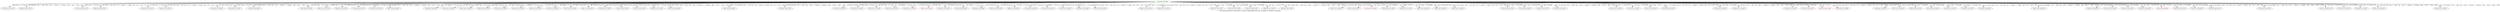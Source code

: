 digraph {
	overlap=false
	label="Tree exploration for K=2 arms and M=2 players using Selfish UCB Ubar, for depth=4 : 99 leafs, 4 absorbing"
	0 [label="[[0/0,0/0], [0/0,0/0]]" color=green]
	1 [label="[[1/2,0/2], [0/1,2/3]]"]
	0 -> 1 [label="µ1µ2^2(µ1 - 1)^2(1-µ2)/4" color=black]
	2 [label="[[0/2,0/2], [0/1,1/3]]"]
	0 -> 2 [label="µ2(1-µ1)(5µ1^2µ2^2 - 10µ1^2µ2 + 5µ1^2 - 10µ1µ2^2 + 20µ1µ2 - 10µ1 + 5µ2^2 - 10µ2 + 6)/8" color=black]
	3 [label="[[1/2,1/2], [0/2,1/2]]"]
	0 -> 3 [label="µ1µ2^2(µ1 - 1)^3(1-µ2)^2/8" color=black]
	4 [label="[[0/2,0/2], [0/2,0/2]]"]
	0 -> 4 [label="(µ1^2µ2^2 - 2µ1^2µ2 + µ1^2 - 2µ1µ2^2 + 4µ1µ2 - 2µ1 + µ2^2 - 2µ2 + 2)^2/4" color=black]
	5 [label="[[1/2,2/2], [1/2,1/2]]"]
	0 -> 5 [label="µ1^2µ2^3(µ1 - 1)^2(1-µ2)/4" color=black]
	6 [label="[[1/2,1/2], [1/2,1/2]]"]
	0 -> 6 [label="µ1^2µ2^2(µ1^2µ2^2 - 2µ1^2µ2 + µ1^2 - 2µ1µ2^2 + 4µ1µ2 - 2µ1 + µ2^2 - 2µ2 + 2)/4" color=black]
	7 [label="[[2/2,2/2], [1/2,0/2]]"]
	0 -> 7 [label="-µ1^3µ2^2(1-µ1)(1-µ2)^2/8" color=black]
	8 [label="[[1/2,0/2], [1/2,2/2]]"]
	0 -> 8 [label="µ1^2µ2^2(µ1  1)^2(1-µ2)^2/8" color=black]
	9 [label="[[1/3,0/1], [0/2,0/2]]"]
	0 -> 9 [label="µ1(1-µ2)(5µ1^2µ2^2 - 10µ1^2µ2 + 5µ1^2 - 10µ1µ2^2 + 20µ1µ2 - 10µ1 + 5µ2^2 - 10µ2 + 6)/8" color=black]
	10 [label="[[0/1,3/3], [2/3,0/1]]"]
	0 -> 10 [label="5µ1^2µ2^3(µ1 - 1)^2(1-µ2)/4" color=black]
	11 [label="[[0/1,2/3], [1/2,1/2]]"]
	0 -> 11 [label="µ1µ2^3(µ1 - 1)^2/2" color=black]
	12 [label="[[2/3,0/1], [0/2,1/2]]"]
	0 -> 12 [label="-µ1^2µ2(1-µ1)(1-µ2)^2/4" color=black]
	13 [label="[[1/2,0/2], [2/2,1/2]]"]
	0 -> 13 [label="µ1^3µ2(1-µ1)(1-µ2)^3/8" color=black]
	14 [label="[[1/2,0/2], [0/1,1/3]]"]
	0 -> 14 [label="µ1µ2(µ1  1)^2(1-µ2)^2/4" color=black]
	15 [label="[[0/1,1/3], [0/2,0/2]]"]
	0 -> 15 [label="µ2(1-µ1)(5µ1^2µ2^2 - 10µ1^2µ2 + 5µ1^2 - 10µ1µ2^2 + 20µ1µ2 - 10µ1 + 5µ2^2 - 10µ2 + 6)/8" color=black]
	16 [label="[[0/2,0/2], [2/2,1/2]]"]
	0 -> 16 [label="µ1^2µ2(µ1 - 1)^2(1-µ2)^3/4" color=black]
	17 [label="[[2/2,2/2], [1/2,2/2]]"]
	0 -> 17 [label="µ1^3µ2^4(1-µ1)/4" color=black]
	18 [label="[[0/1,2/3], [1/2,0/2]]"]
	0 -> 18 [label="µ1µ2^2(µ1 - 1)^2(1-µ2)/4" color=black]
	19 [label="[[3/3,0/1], [0/1,1/3]]"]
	0 -> 19 [label="3µ1^3µ2(1-µ1)(1-µ2)^3/4" color=black]
	20 [label="[[2/2,1/2], [1/2,2/2]]"]
	0 -> 20 [label="µ1^3µ2^3(1-µ1)(1-µ2)/4" color=black]
	21 [label="[[0/2,1/2], [1/3,0/1]]"]
	0 -> 21 [label="µ1µ2(µ1  1)^2(1-µ2)^2/4" color=black]
	22 [label="[[0/1,2/3], [2/2,1/2]]"]
	0 -> 22 [label="µ1^2µ2^3(1-µ1)/2" color=black]
	23 [label="[[1/2,1/2], [2/3,0/1]]"]
	0 -> 23 [label="µ1^3µ2(µ2 - 1)^2/2" color=black]
	24 [label="[[1/2,1/2], [2/2,1/2]]"]
	0 -> 24 [label="-µ1^3µ2^2(1-µ1)(1-µ2)^2/4" color=black]
	25 [label="[[0/1,1/3], [3/3,0/1]]"]
	0 -> 25 [label="3µ1^3µ2(1-µ1)(1-µ2)^3/4" color=black]
	26 [label="[[1/3,0/1], [1/2,2/2]]"]
	0 -> 26 [label="5µ1^2µ2^2(1-µ1)(1-µ2)/8" color=black]
	27 [label="[[0/1,1/3], [2/2,1/2]]"]
	0 -> 27 [label="5µ1^2µ2^2(1-µ1)(1-µ2)/8" color=black]
	28 [label="[[2/2,1/2], [1/2,1/2]]"]
	0 -> 28 [label="-µ1^3µ2^2(1-µ1)(1-µ2)^2/4" color=black]
	29 [label="[[0/2,1/2], [1/2,1/2]]"]
	0 -> 29 [label="µ1µ2^2(µ1 - 1)^3(1-µ2)^2/8" color=black]
	30 [label="[[0/1,2/3], [2/3,0/1]]"]
	0 -> 30 [label="µ1^2µ2^2(25µ1^2µ2^2 - 50µ1^2µ2 + 25µ1^2 - 50µ1µ2^2 + 100µ1µ2 - 50µ1 + 25µ2^2 - 50µ2 + 26)/8" color=black]
	31 [label="[[0/2,1/2], [0/2,0/2]]"]
	0 -> 31 [label="µ2(µ1 - 1)^2(1-µ2)(µ1^2µ2^2 - 2µ1^2µ2 + µ1^2 - 2µ1µ2^2 + 4µ1µ2 - 2µ1 + µ2^2 - 2µ2 + 2)/8" color=black]
	32 [label="[[2/3,0/1], [0/1,1/3]]"]
	0 -> 32 [label="µ1^2µ2(1-µ2)(15µ1^2µ2^2 - 30µ1^2µ2 + 15µ1^2 - 30µ1µ2^2 + 60µ1µ2 - 30µ1 + 15µ2^2 - 30µ2 + 16)/8" color=black]
	33 [label="[[1/2,2/2], [2/3,0/1]]"]
	0 -> 33 [label="µ1^3µ2^2(1-µ2)/2" color=black]
	34 [label="[[1/2,2/2], [1/2,0/2]]"]
	0 -> 34 [label="µ1^2µ2^2(µ1  1)^2(1-µ2)^2/8" color=black]
	35 [label="[[0/2,1/2], [2/2,1/2]]"]
	0 -> 35 [label="µ1^2µ2^2(µ1  1)^2(1-µ2)^2/8" color=black]
	36 [label="[[1/2,1/2], [1/2,0/2]]"]
	0 -> 36 [label="µ1^2µ2(µ1 - 1)^2(1-µ2)^3/8" color=black]
	37 [label="[[1/2,2/2], [2/2,2/2]]"]
	0 -> 37 [label="µ1^3µ2^4(1-µ1)/4" color=black]
	38 [label="[[2/2,1/2], [2/2,1/2]]" color=red]
	0 -> 38 [label="µ1^4µ2^2(µ2 - 1)^2/4" color=black]
	39 [label="[[3/3,0/1], [0/1,2/3]]"]
	0 -> 39 [label="-5µ1^3µ2^2(1-µ1)(1-µ2)^2/4" color=black]
	40 [label="[[2/2,1/2], [0/2,0/2]]"]
	0 -> 40 [label="µ1^2µ2(µ1 - 1)^2(1-µ2)^3/4" color=black]
	41 [label="[[2/3,0/1], [0/2,0/2]]"]
	0 -> 41 [label="µ1^2(1-µ1)(1-µ2)^3/2" color=black]
	42 [label="[[3/3,0/1], [0/1,3/3]]"]
	0 -> 42 [label="µ1^3µ2^3(1-µ1)(1-µ2)/2" color=black]
	43 [label="[[0/1,2/3], [0/2,0/2]]"]
	0 -> 43 [label="µ2^2(µ1  1)^3(1-µ2)/2" color=black]
	44 [label="[[1/2,0/2], [2/2,2/2]]"]
	0 -> 44 [label="-µ1^3µ2^2(1-µ1)(1-µ2)^2/8" color=black]
	45 [label="[[1/3,0/1], [0/2,1/2]]"]
	0 -> 45 [label="µ1µ2(µ1  1)^2(1-µ2)^2/4" color=black]
	46 [label="[[1/2,1/2], [1/3,0/1]]"]
	0 -> 46 [label="-5µ1^2µ2(1-µ1)(1-µ2)^2/8" color=black]
	47 [label="[[1/3,0/1], [0/1,3/3]]"]
	0 -> 47 [label="3µ1µ2^3(µ1  1)^3(1-µ2)/4" color=black]
	48 [label="[[1/2,1/2], [0/2,0/2]]"]
	0 -> 48 [label="µ1µ2(1-µ1)(1-µ2)(µ1^2µ2^2 - 2µ1^2µ2 + µ1^2 - 2µ1µ2^2 + 4µ1µ2 - 2µ1 + µ2^2 - 2µ2 + 2)/4" color=black]
	49 [label="[[0/2,1/2], [1/2,2/2]]"]
	0 -> 49 [label="µ1µ2^3(µ1  1)^3(1-µ2)/8" color=black]
	50 [label="[[0/2,0/2], [1/2,1/2]]"]
	0 -> 50 [label="µ1µ2(1-µ1)(1-µ2)(µ1^2µ2^2 - 2µ1^2µ2 + µ1^2 - 2µ1µ2^2 + 4µ1µ2 - 2µ1 + µ2^2 - 2µ2 + 2)/4" color=black]
	51 [label="[[0/1,1/3], [1/2,1/2]]"]
	0 -> 51 [label="5µ1µ2^2(µ1 - 1)^2(1-µ2)/8" color=black]
	52 [label="[[2/2,1/2], [0/1,1/3]]"]
	0 -> 52 [label="5µ1^2µ2^2(1-µ1)(1-µ2)/8" color=black]
	53 [label="[[1/2,2/2], [0/2,1/2]]"]
	0 -> 53 [label="µ1µ2^3(µ1  1)^3(1-µ2)/8" color=black]
	54 [label="[[0/2,0/2], [2/2,2/2]]"]
	0 -> 54 [label="µ1^2µ2^2(µ1  1)^2(1-µ2)^2/4" color=black]
	55 [label="[[2/3,0/1], [0/1,2/3]]"]
	0 -> 55 [label="µ1^2µ2^2(25µ1^2µ2^2 - 50µ1^2µ2 + 25µ1^2 - 50µ1µ2^2 + 100µ1µ2 - 50µ1 + 25µ2^2 - 50µ2 + 26)/8" color=black]
	56 [label="[[0/2,1/2], [2/3,0/1]]"]
	0 -> 56 [label="-µ1^2µ2(1-µ1)(1-µ2)^2/4" color=black]
	57 [label="[[2/2,1/2], [0/1,2/3]]"]
	0 -> 57 [label="µ1^2µ2^3(1-µ1)/2" color=black]
	58 [label="[[1/2,2/2], [1/2,2/2]]" color=red]
	0 -> 58 [label="µ1^2µ2^4(µ1 - 1)^2/4" color=black]
	59 [label="[[2/3,0/1], [1/2,2/2]]"]
	0 -> 59 [label="µ1^3µ2^2(1-µ2)/2" color=black]
	60 [label="[[2/3,0/1], [1/2,1/2]]"]
	0 -> 60 [label="µ1^3µ2(µ2 - 1)^2/2" color=black]
	61 [label="[[0/2,1/2], [2/2,2/2]]"]
	0 -> 61 [label="µ1^2µ2^3(µ1 - 1)^2(1-µ2)/8" color=black]
	62 [label="[[0/1,2/3], [3/3,0/1]]"]
	0 -> 62 [label="-5µ1^3µ2^2(1-µ1)(1-µ2)^2/4" color=black]
	63 [label="[[0/2,1/2], [1/2,0/2]]"]
	0 -> 63 [label="µ1µ2(1-µ1)(1-µ2)(µ1^2µ2^2 - 2µ1^2µ2 + µ1^2 - 2µ1µ2^2 + 4µ1µ2 - 2µ1 + µ2^2 - 2µ2 + 2)/8" color=black]
	64 [label="[[1/2,1/2], [0/1,1/3]]"]
	0 -> 64 [label="5µ1µ2^2(µ1 - 1)^2(1-µ2)/8" color=black]
	65 [label="[[1/2,2/2], [0/2,0/2]]"]
	0 -> 65 [label="µ1µ2^2(µ1 - 1)^3(1-µ2)^2/4" color=black]
	66 [label="[[2/2,2/2], [2/2,1/2]]"]
	0 -> 66 [label="µ1^4µ2^3(1-µ2)/4" color=black]
	67 [label="[[1/3,0/1], [0/1,2/3]]"]
	0 -> 67 [label="µ1µ2^2(1-µ1)(15µ1^2µ2^2 - 30µ1^2µ2 + 15µ1^2 - 30µ1µ2^2 + 60µ1µ2 - 30µ1 + 15µ2^2 - 30µ2 + 16)/8" color=black]
	68 [label="[[0/1,1/3], [1/2,0/2]]"]
	0 -> 68 [label="µ1µ2(µ1  1)^2(1-µ2)^2/4" color=black]
	69 [label="[[1/2,1/2], [1/2,2/2]]"]
	0 -> 69 [label="µ1^2µ2^3(µ1 - 1)^2(1-µ2)/4" color=black]
	70 [label="[[1/2,1/2], [0/1,2/3]]"]
	0 -> 70 [label="µ1µ2^3(µ1 - 1)^2/2" color=black]
	71 [label="[[0/2,0/2], [0/2,1/2]]"]
	0 -> 71 [label="µ2(µ1 - 1)^2(1-µ2)(µ1^2µ2^2 - 2µ1^2µ2 + µ1^2 - 2µ1µ2^2 + 4µ1µ2 - 2µ1 + µ2^2 - 2µ2 + 2)/8" color=black]
	72 [label="[[2/3,0/1], [0/1,3/3]]"]
	0 -> 72 [label="5µ1^2µ2^3(µ1 - 1)^2(1-µ2)/4" color=black]
	73 [label="[[0/2,0/2], [1/3,0/1]]"]
	0 -> 73 [label="µ1(1-µ2)(5µ1^2µ2^2 - 10µ1^2µ2 + 5µ1^2 - 10µ1µ2^2 + 20µ1µ2 - 10µ1 + 5µ2^2 - 10µ2 + 6)/8" color=black]
	74 [label="[[1/3,0/1], [1/2,1/2]]"]
	0 -> 74 [label="-5µ1^2µ2(1-µ1)(1-µ2)^2/8" color=black]
	75 [label="[[2/2,2/2], [2/2,2/2]]"]
	0 -> 75 [label="µ1^4µ2^4/4" color=black]
	76 [label="[[0/1,1/3], [0/1,1/3]]" color=red]
	0 -> 76 [label="µ2^2(µ1 - 1)^2/2" color=black]
	77 [label="[[0/2,0/2], [1/2,0/2]]"]
	0 -> 77 [label="-µ1(1-µ1)(1-µ2)^2(µ1^2µ2^2 - 2µ1^2µ2 + µ1^2 - 2µ1µ2^2 + 4µ1µ2 - 2µ1 + µ2^2 - 2µ2 + 2)/8" color=black]
	78 [label="[[0/2,0/2], [2/3,0/1]]"]
	0 -> 78 [label="µ1^2(1-µ1)(1-µ2)^3/2" color=black]
	79 [label="[[2/2,1/2], [1/2,0/2]]"]
	0 -> 79 [label="µ1^3µ2(1-µ1)(1-µ2)^3/8" color=black]
	80 [label="[[0/2,0/2], [0/1,2/3]]"]
	0 -> 80 [label="µ2^2(µ1  1)^3(1-µ2)/2" color=black]
	81 [label="[[1/2,2/2], [2/2,1/2]]"]
	0 -> 81 [label="µ1^3µ2^3(1-µ1)(1-µ2)/4" color=black]
	82 [label="[[0/1,3/3], [1/3,0/1]]"]
	0 -> 82 [label="3µ1µ2^3(µ1  1)^3(1-µ2)/4" color=black]
	83 [label="[[1/2,0/2], [1/2,1/2]]"]
	0 -> 83 [label="µ1^2µ2(µ1 - 1)^2(1-µ2)^3/8" color=black]
	84 [label="[[1/2,0/2], [0/2,0/2]]"]
	0 -> 84 [label="-µ1(1-µ1)(1-µ2)^2(µ1^2µ2^2 - 2µ1^2µ2 + µ1^2 - 2µ1µ2^2 + 4µ1µ2 - 2µ1 + µ2^2 - 2µ2 + 2)/8" color=black]
	85 [label="[[0/1,1/3], [1/3,0/1]]"]
	0 -> 85 [label="µ1µ2(1-µ1)(1-µ2)(9µ1^2µ2^2 - 18µ1^2µ2 + 9µ1^2 - 18µ1µ2^2 + 36µ1µ2 - 18µ1 + 9µ2^2 - 18µ2 + 10)/8" color=black]
	86 [label="[[0/1,3/3], [3/3,0/1]]"]
	0 -> 86 [label="µ1^3µ2^3(1-µ1)(1-µ2)/2" color=black]
	87 [label="[[2/2,2/2], [1/2,1/2]]"]
	0 -> 87 [label="µ1^3µ2^3(1-µ1)(1-µ2)/4" color=black]
	88 [label="[[2/2,1/2], [2/2,2/2]]"]
	0 -> 88 [label="µ1^4µ2^3(1-µ2)/4" color=black]
	89 [label="[[2/2,2/2], [0/2,0/2]]"]
	0 -> 89 [label="µ1^2µ2^2(µ1  1)^2(1-µ2)^2/4" color=black]
	90 [label="[[1/3,0/1], [1/3,0/1]]" color=red]
	0 -> 90 [label="µ1^2(µ2 - 1)^2/2" color=black]
	91 [label="[[2/2,2/2], [0/2,1/2]]"]
	0 -> 91 [label="µ1^2µ2^3(µ1 - 1)^2(1-µ2)/8" color=black]
	92 [label="[[1/2,2/2], [1/3,0/1]]"]
	0 -> 92 [label="5µ1^2µ2^2(1-µ1)(1-µ2)/8" color=black]
	93 [label="[[1/2,0/2], [0/2,1/2]]"]
	0 -> 93 [label="µ1µ2(1-µ1)(1-µ2)(µ1^2µ2^2 - 2µ1^2µ2 + µ1^2 - 2µ1µ2^2 + 4µ1µ2 - 2µ1 + µ2^2 - 2µ2 + 2)/8" color=black]
	94 [label="[[1/3,0/1], [0/1,1/3]]"]
	0 -> 94 [label="µ1µ2(1-µ1)(1-µ2)(9µ1^2µ2^2 - 18µ1^2µ2 + 9µ1^2 - 18µ1µ2^2 + 36µ1µ2 - 18µ1 + 9µ2^2 - 18µ2 + 10)/8" color=black]
	95 [label="[[2/2,1/2], [0/2,1/2]]"]
	0 -> 95 [label="µ1^2µ2^2(µ1  1)^2(1-µ2)^2/8" color=black]
	96 [label="[[1/2,1/2], [2/2,2/2]]"]
	0 -> 96 [label="µ1^3µ2^3(1-µ1)(1-µ2)/4" color=black]
	97 [label="[[0/2,0/2], [1/2,2/2]]"]
	0 -> 97 [label="µ1µ2^2(µ1 - 1)^3(1-µ2)^2/4" color=black]
	98 [label="[[0/1,1/3], [2/3,0/1]]"]
	0 -> 98 [label="µ1^2µ2(1-µ2)(15µ1^2µ2^2 - 30µ1^2µ2 + 15µ1^2 - 30µ1µ2^2 + 60µ1µ2 - 30µ1 + 15µ2^2 - 30µ2 + 16)/8" color=black]
	99 [label="[[0/1,2/3], [1/3,0/1]]"]
	0 -> 99 [label="µ1µ2^2(1-µ1)(15µ1^2µ2^2 - 30µ1^2µ2 + 15µ1^2 - 30µ1µ2^2 + 60µ1µ2 - 30µ1 + 15µ2^2 - 30µ2 + 16)/8" color=black]
}
